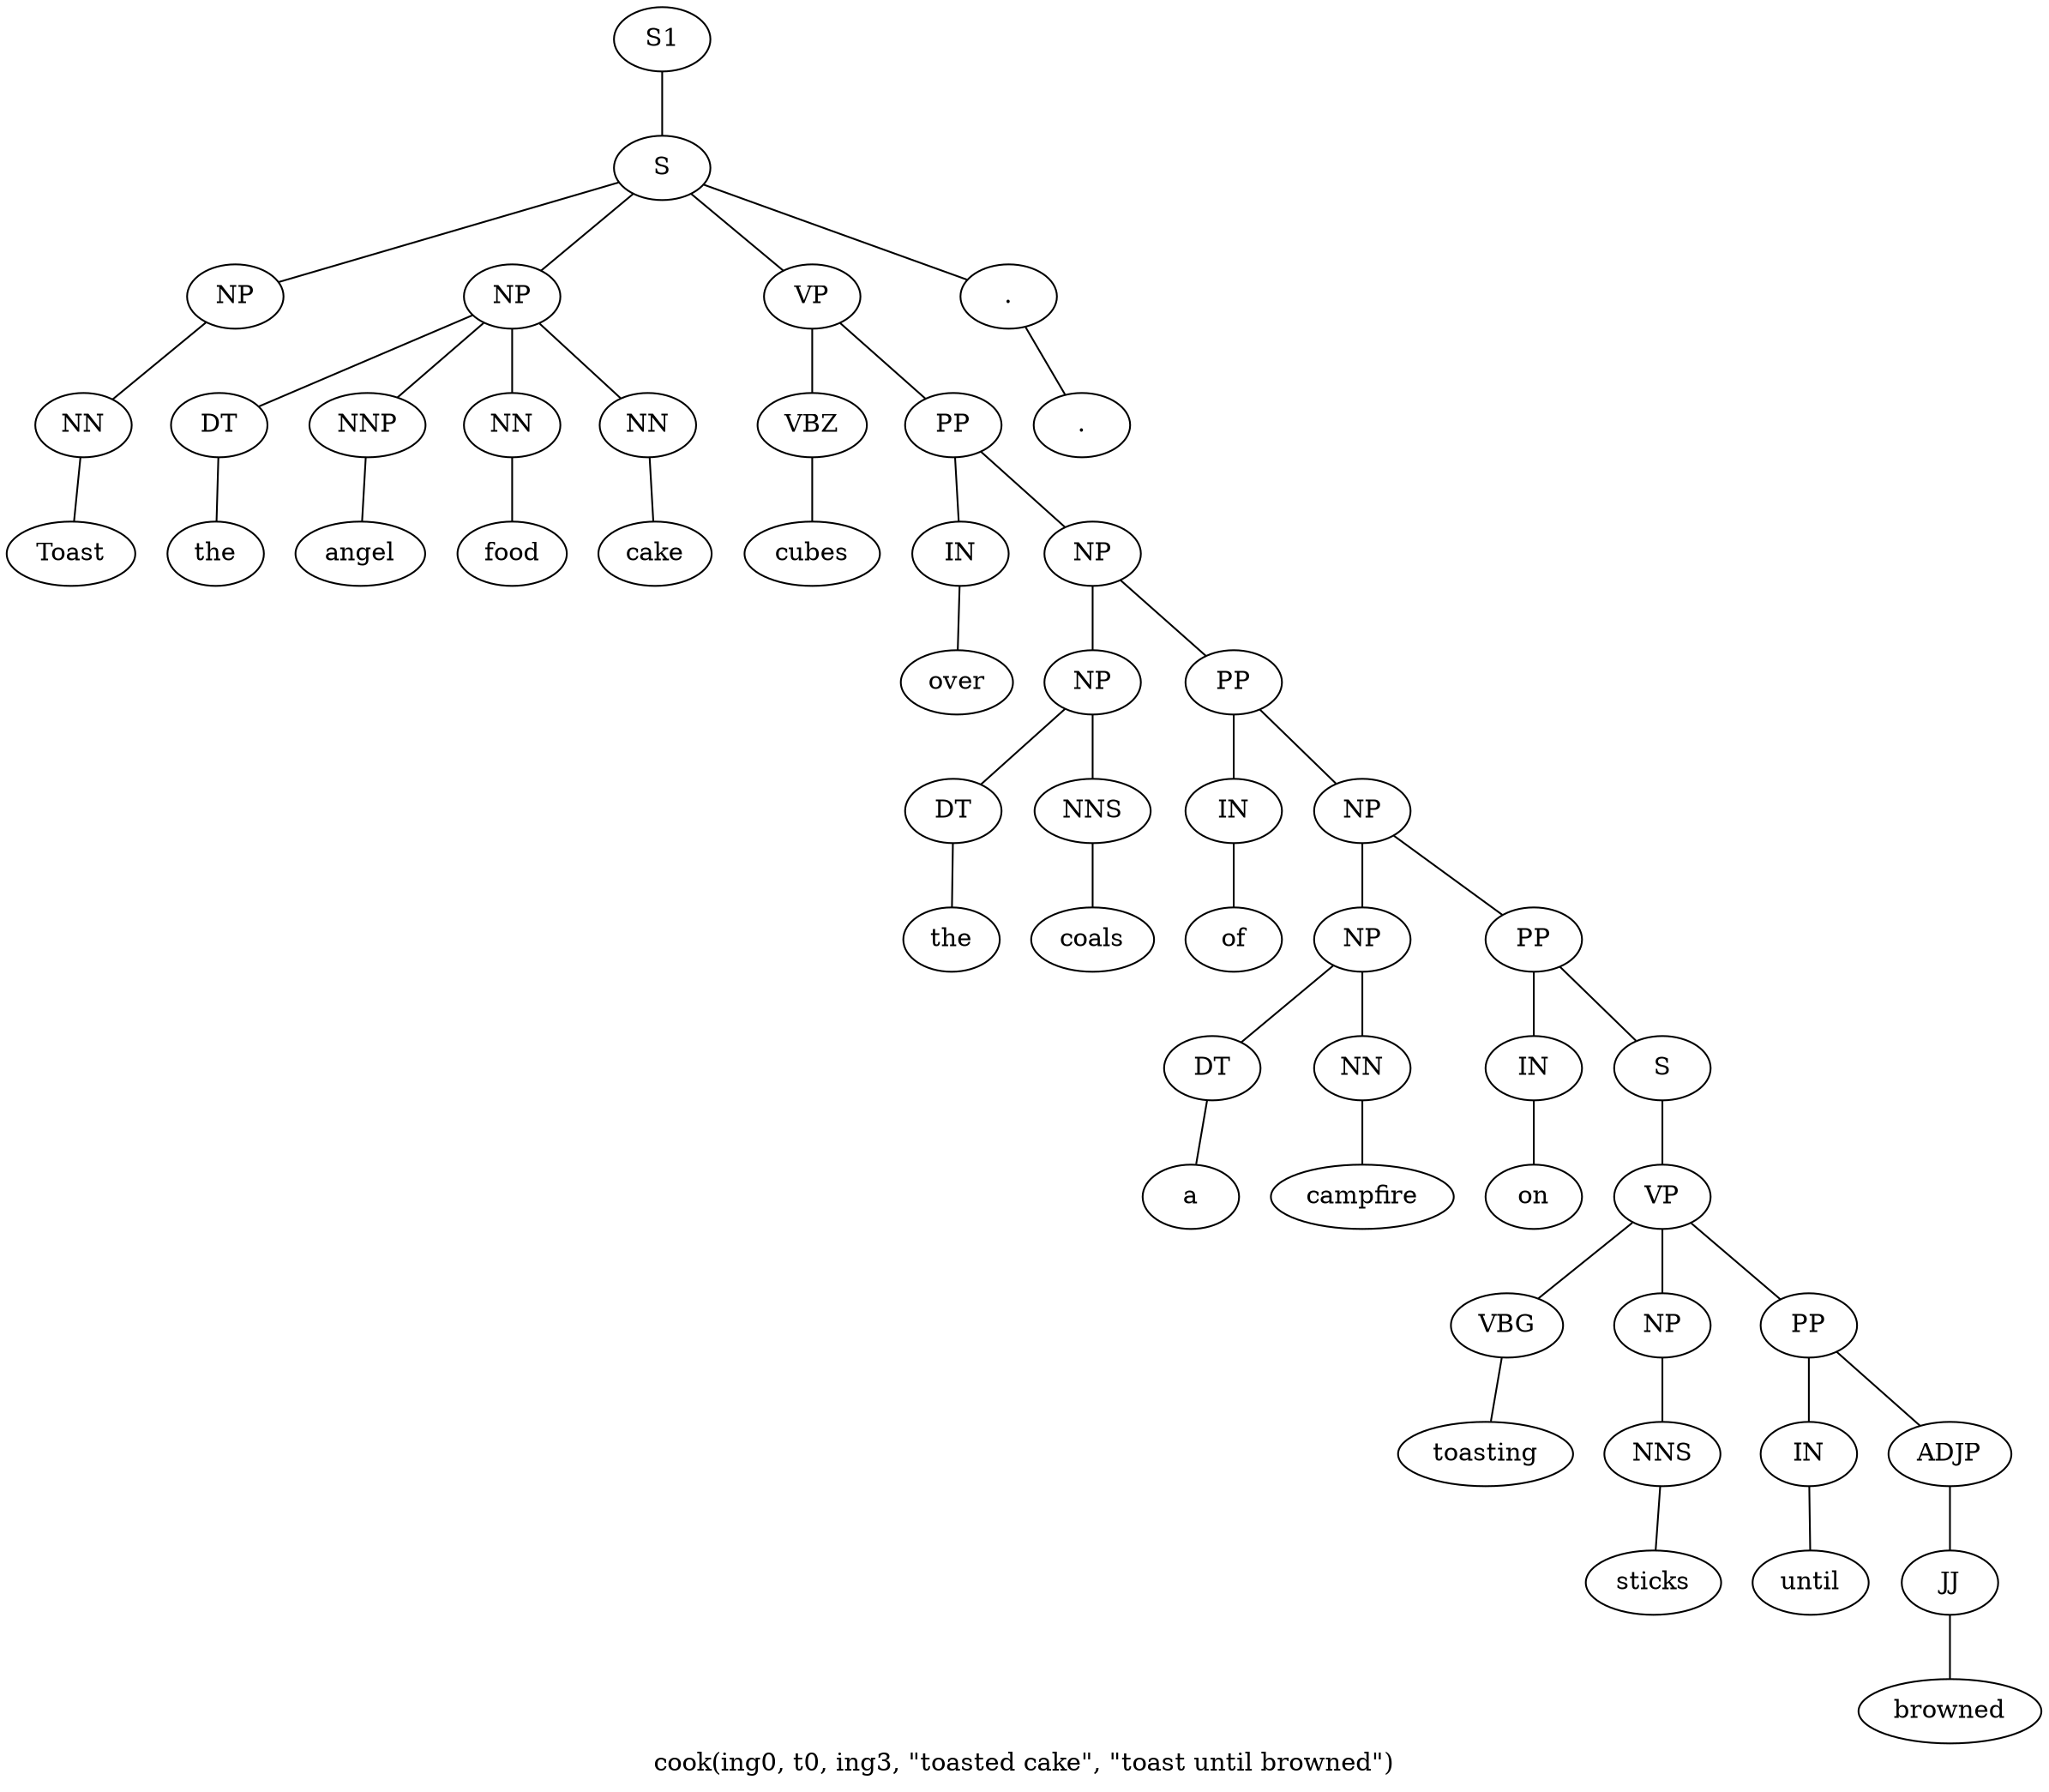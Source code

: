 graph SyntaxGraph {
	label = "cook(ing0, t0, ing3, \"toasted cake\", \"toast until browned\")";
	Node0 [label="S1"];
	Node1 [label="S"];
	Node2 [label="NP"];
	Node3 [label="NN"];
	Node4 [label="Toast"];
	Node5 [label="NP"];
	Node6 [label="DT"];
	Node7 [label="the"];
	Node8 [label="NNP"];
	Node9 [label="angel"];
	Node10 [label="NN"];
	Node11 [label="food"];
	Node12 [label="NN"];
	Node13 [label="cake"];
	Node14 [label="VP"];
	Node15 [label="VBZ"];
	Node16 [label="cubes"];
	Node17 [label="PP"];
	Node18 [label="IN"];
	Node19 [label="over"];
	Node20 [label="NP"];
	Node21 [label="NP"];
	Node22 [label="DT"];
	Node23 [label="the"];
	Node24 [label="NNS"];
	Node25 [label="coals"];
	Node26 [label="PP"];
	Node27 [label="IN"];
	Node28 [label="of"];
	Node29 [label="NP"];
	Node30 [label="NP"];
	Node31 [label="DT"];
	Node32 [label="a"];
	Node33 [label="NN"];
	Node34 [label="campfire"];
	Node35 [label="PP"];
	Node36 [label="IN"];
	Node37 [label="on"];
	Node38 [label="S"];
	Node39 [label="VP"];
	Node40 [label="VBG"];
	Node41 [label="toasting"];
	Node42 [label="NP"];
	Node43 [label="NNS"];
	Node44 [label="sticks"];
	Node45 [label="PP"];
	Node46 [label="IN"];
	Node47 [label="until"];
	Node48 [label="ADJP"];
	Node49 [label="JJ"];
	Node50 [label="browned"];
	Node51 [label="."];
	Node52 [label="."];

	Node0 -- Node1;
	Node1 -- Node2;
	Node1 -- Node5;
	Node1 -- Node14;
	Node1 -- Node51;
	Node2 -- Node3;
	Node3 -- Node4;
	Node5 -- Node6;
	Node5 -- Node8;
	Node5 -- Node10;
	Node5 -- Node12;
	Node6 -- Node7;
	Node8 -- Node9;
	Node10 -- Node11;
	Node12 -- Node13;
	Node14 -- Node15;
	Node14 -- Node17;
	Node15 -- Node16;
	Node17 -- Node18;
	Node17 -- Node20;
	Node18 -- Node19;
	Node20 -- Node21;
	Node20 -- Node26;
	Node21 -- Node22;
	Node21 -- Node24;
	Node22 -- Node23;
	Node24 -- Node25;
	Node26 -- Node27;
	Node26 -- Node29;
	Node27 -- Node28;
	Node29 -- Node30;
	Node29 -- Node35;
	Node30 -- Node31;
	Node30 -- Node33;
	Node31 -- Node32;
	Node33 -- Node34;
	Node35 -- Node36;
	Node35 -- Node38;
	Node36 -- Node37;
	Node38 -- Node39;
	Node39 -- Node40;
	Node39 -- Node42;
	Node39 -- Node45;
	Node40 -- Node41;
	Node42 -- Node43;
	Node43 -- Node44;
	Node45 -- Node46;
	Node45 -- Node48;
	Node46 -- Node47;
	Node48 -- Node49;
	Node49 -- Node50;
	Node51 -- Node52;
}
